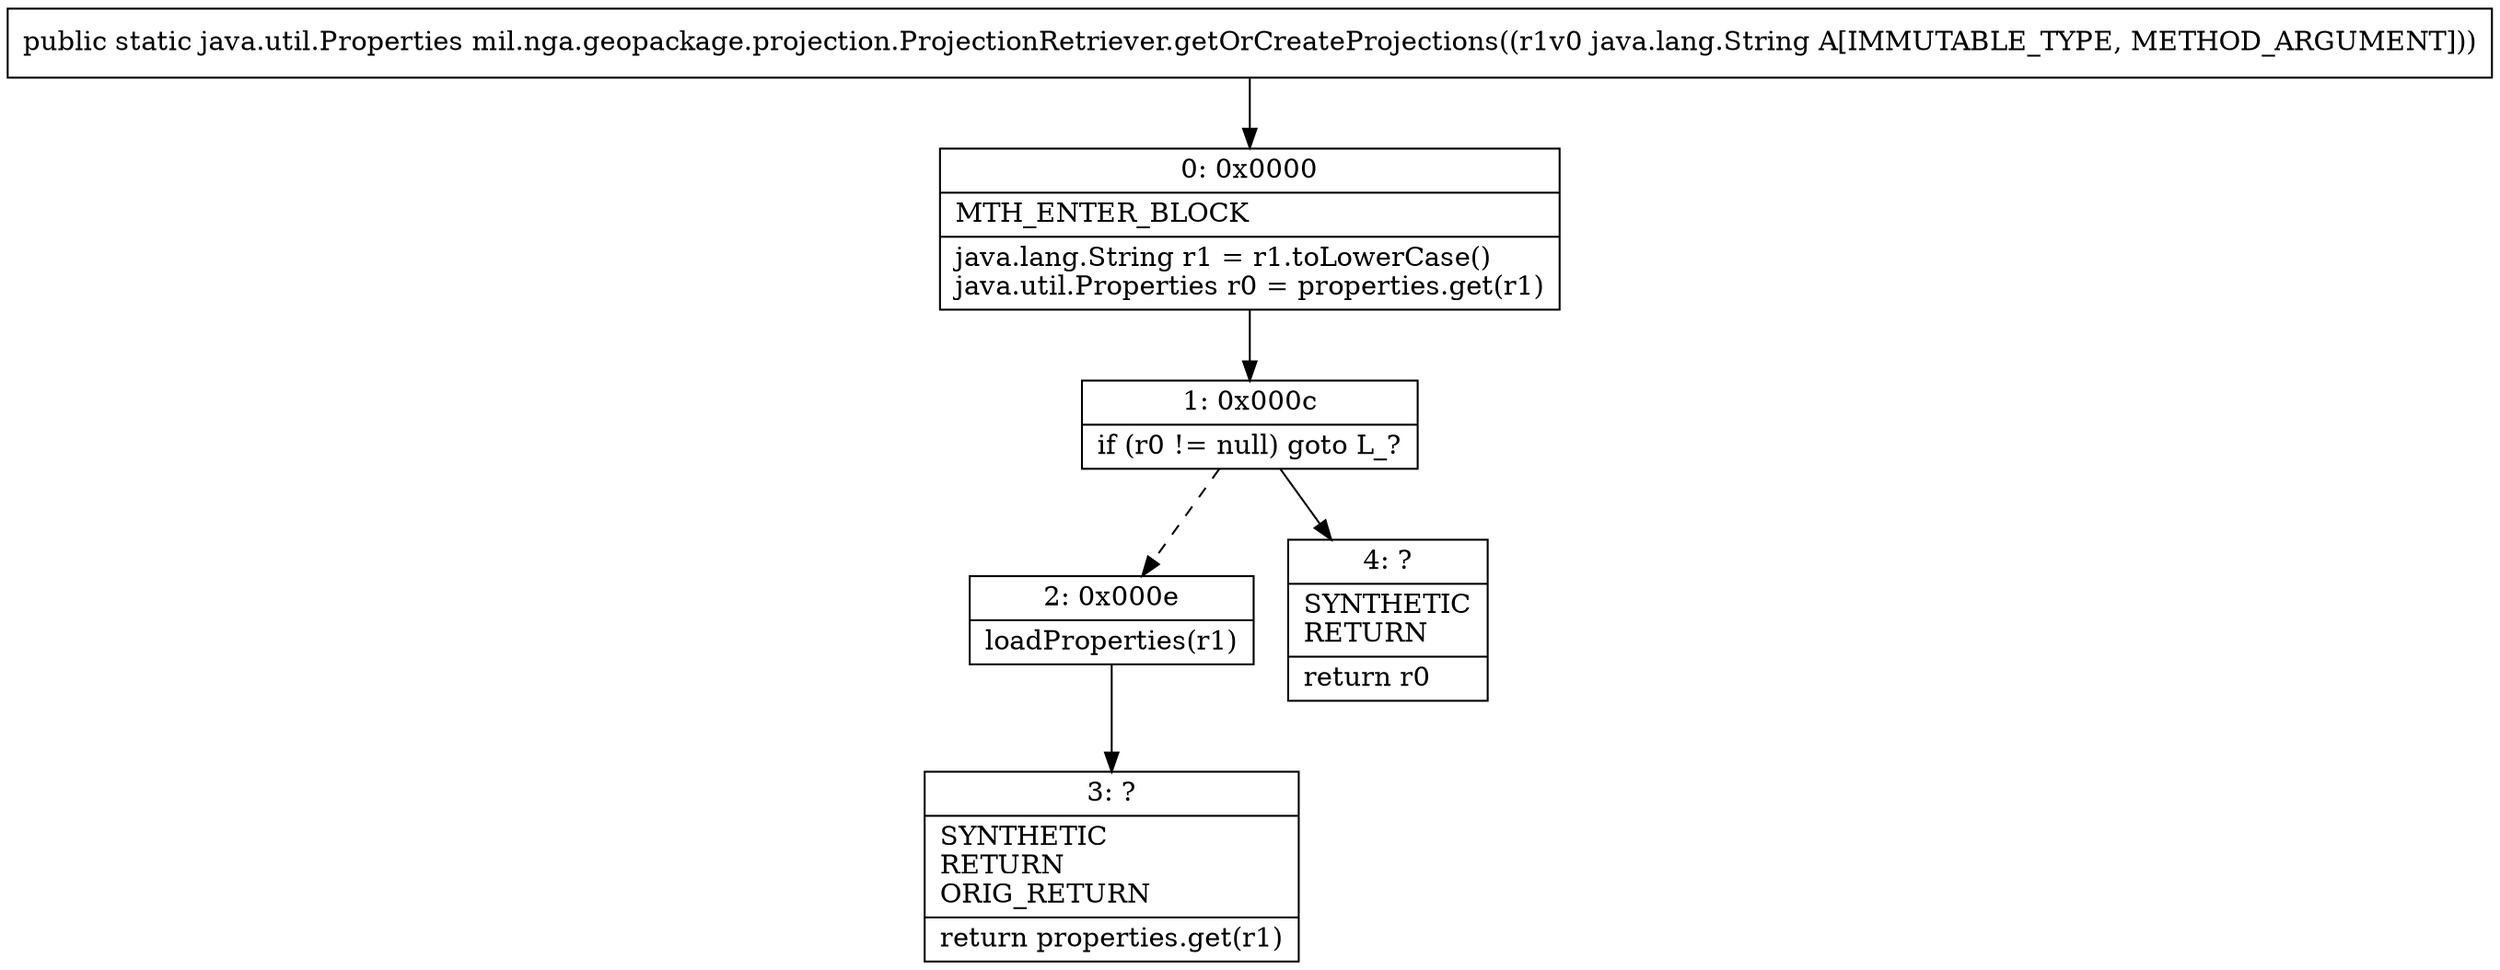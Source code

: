 digraph "CFG formil.nga.geopackage.projection.ProjectionRetriever.getOrCreateProjections(Ljava\/lang\/String;)Ljava\/util\/Properties;" {
Node_0 [shape=record,label="{0\:\ 0x0000|MTH_ENTER_BLOCK\l|java.lang.String r1 = r1.toLowerCase()\ljava.util.Properties r0 = properties.get(r1)\l}"];
Node_1 [shape=record,label="{1\:\ 0x000c|if (r0 != null) goto L_?\l}"];
Node_2 [shape=record,label="{2\:\ 0x000e|loadProperties(r1)\l}"];
Node_3 [shape=record,label="{3\:\ ?|SYNTHETIC\lRETURN\lORIG_RETURN\l|return properties.get(r1)\l}"];
Node_4 [shape=record,label="{4\:\ ?|SYNTHETIC\lRETURN\l|return r0\l}"];
MethodNode[shape=record,label="{public static java.util.Properties mil.nga.geopackage.projection.ProjectionRetriever.getOrCreateProjections((r1v0 java.lang.String A[IMMUTABLE_TYPE, METHOD_ARGUMENT])) }"];
MethodNode -> Node_0;
Node_0 -> Node_1;
Node_1 -> Node_2[style=dashed];
Node_1 -> Node_4;
Node_2 -> Node_3;
}

